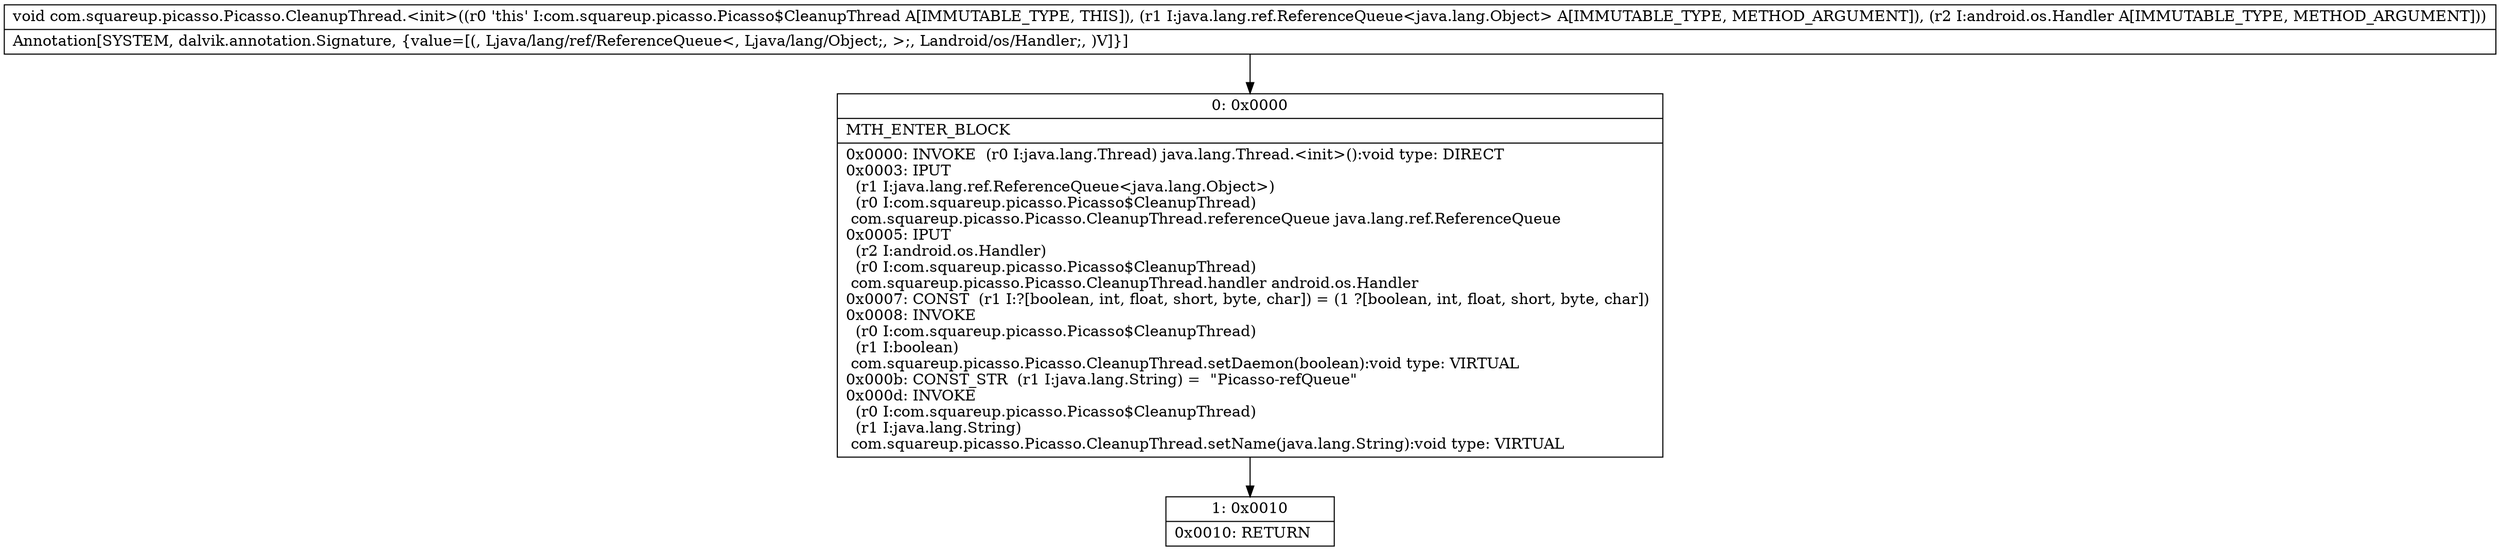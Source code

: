 digraph "CFG forcom.squareup.picasso.Picasso.CleanupThread.\<init\>(Ljava\/lang\/ref\/ReferenceQueue;Landroid\/os\/Handler;)V" {
Node_0 [shape=record,label="{0\:\ 0x0000|MTH_ENTER_BLOCK\l|0x0000: INVOKE  (r0 I:java.lang.Thread) java.lang.Thread.\<init\>():void type: DIRECT \l0x0003: IPUT  \l  (r1 I:java.lang.ref.ReferenceQueue\<java.lang.Object\>)\l  (r0 I:com.squareup.picasso.Picasso$CleanupThread)\l com.squareup.picasso.Picasso.CleanupThread.referenceQueue java.lang.ref.ReferenceQueue \l0x0005: IPUT  \l  (r2 I:android.os.Handler)\l  (r0 I:com.squareup.picasso.Picasso$CleanupThread)\l com.squareup.picasso.Picasso.CleanupThread.handler android.os.Handler \l0x0007: CONST  (r1 I:?[boolean, int, float, short, byte, char]) = (1 ?[boolean, int, float, short, byte, char]) \l0x0008: INVOKE  \l  (r0 I:com.squareup.picasso.Picasso$CleanupThread)\l  (r1 I:boolean)\l com.squareup.picasso.Picasso.CleanupThread.setDaemon(boolean):void type: VIRTUAL \l0x000b: CONST_STR  (r1 I:java.lang.String) =  \"Picasso\-refQueue\" \l0x000d: INVOKE  \l  (r0 I:com.squareup.picasso.Picasso$CleanupThread)\l  (r1 I:java.lang.String)\l com.squareup.picasso.Picasso.CleanupThread.setName(java.lang.String):void type: VIRTUAL \l}"];
Node_1 [shape=record,label="{1\:\ 0x0010|0x0010: RETURN   \l}"];
MethodNode[shape=record,label="{void com.squareup.picasso.Picasso.CleanupThread.\<init\>((r0 'this' I:com.squareup.picasso.Picasso$CleanupThread A[IMMUTABLE_TYPE, THIS]), (r1 I:java.lang.ref.ReferenceQueue\<java.lang.Object\> A[IMMUTABLE_TYPE, METHOD_ARGUMENT]), (r2 I:android.os.Handler A[IMMUTABLE_TYPE, METHOD_ARGUMENT]))  | Annotation[SYSTEM, dalvik.annotation.Signature, \{value=[(, Ljava\/lang\/ref\/ReferenceQueue\<, Ljava\/lang\/Object;, \>;, Landroid\/os\/Handler;, )V]\}]\l}"];
MethodNode -> Node_0;
Node_0 -> Node_1;
}

